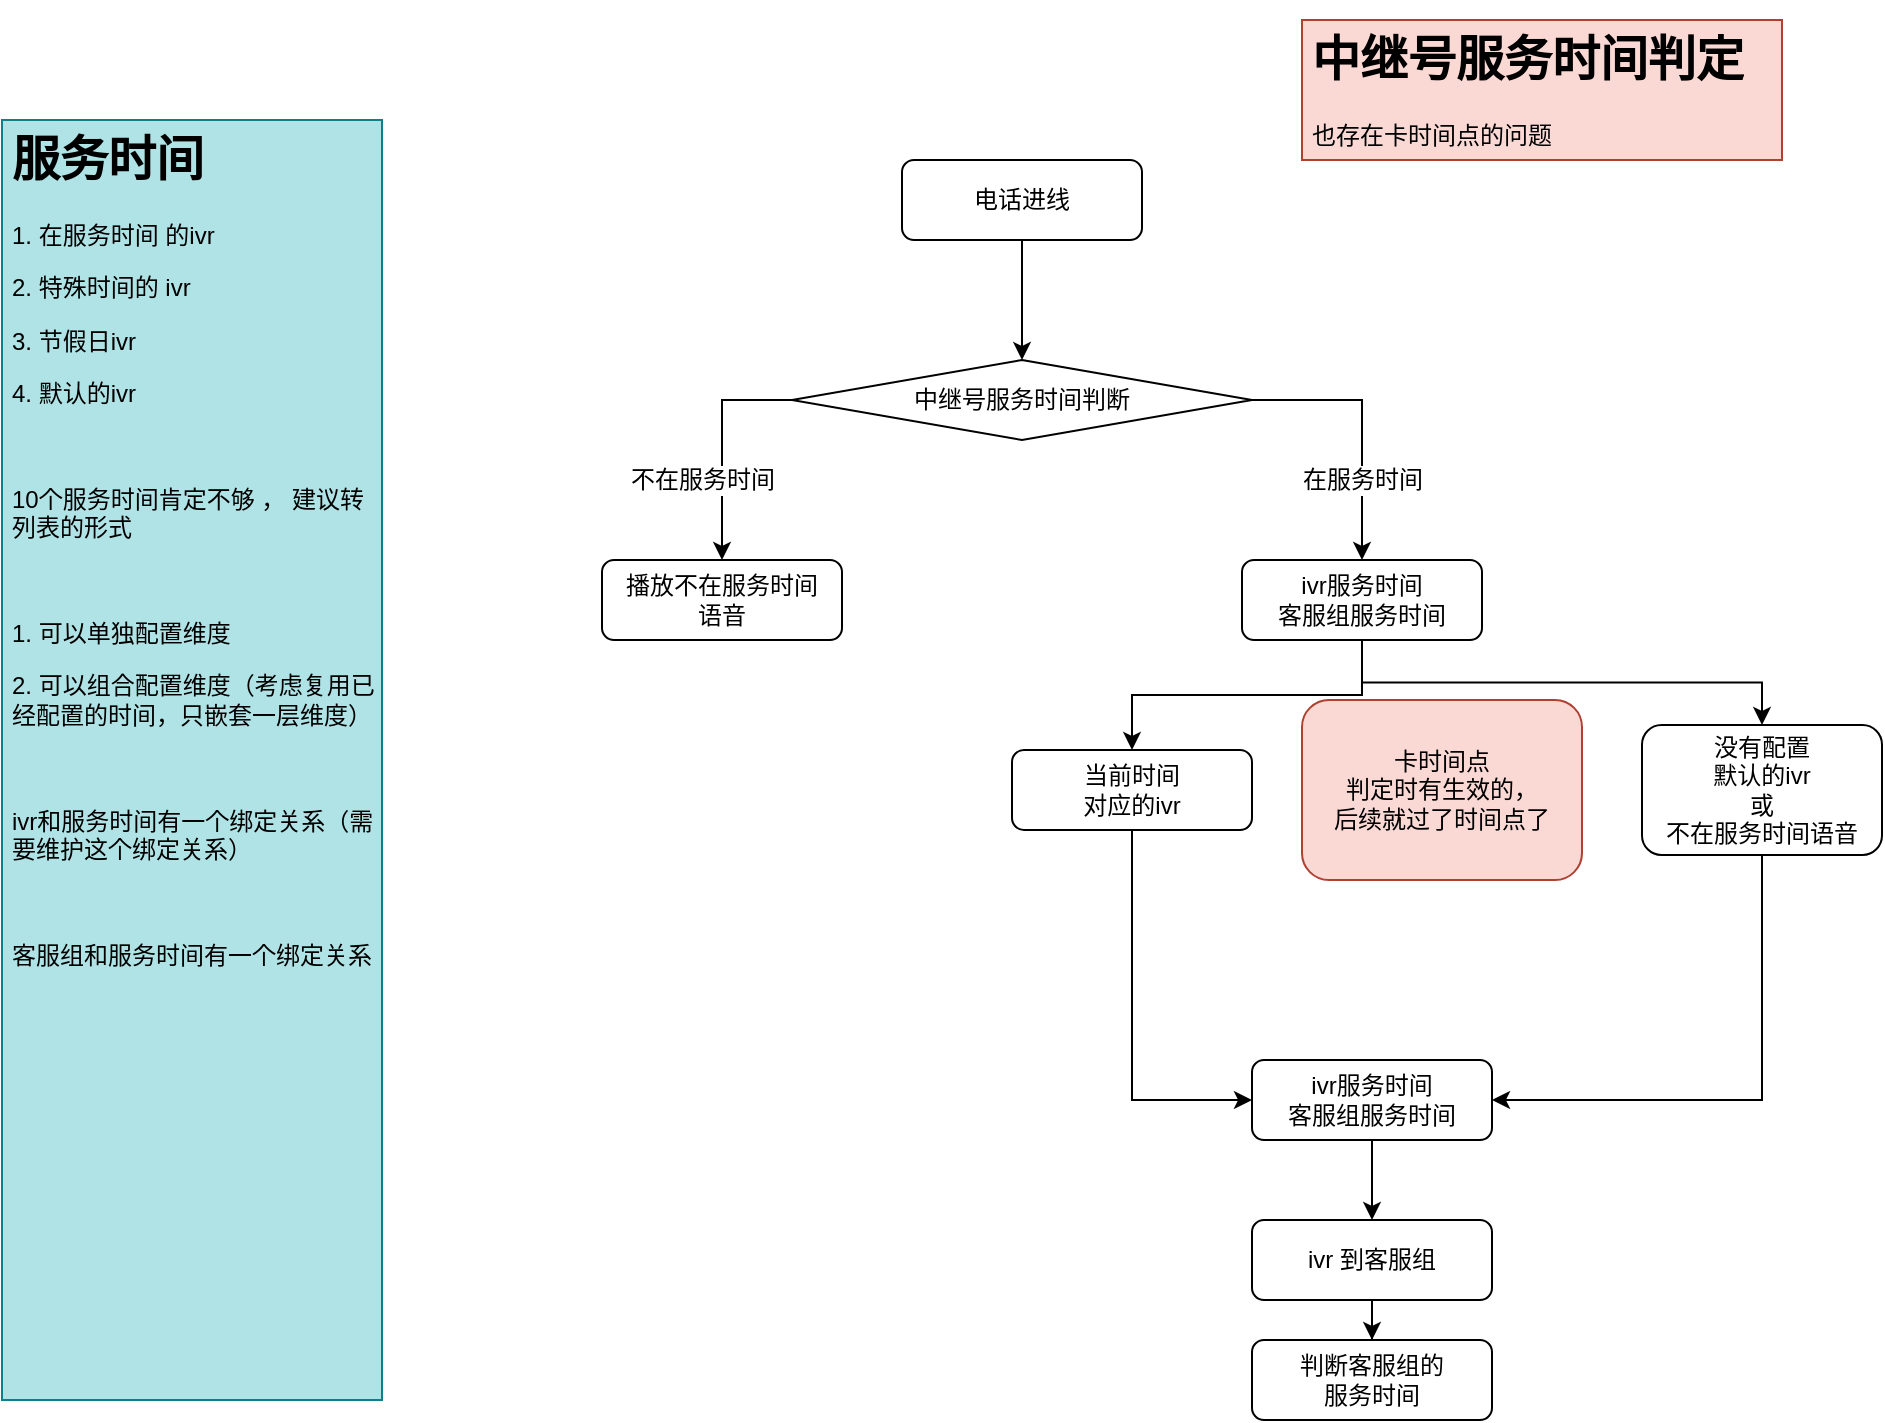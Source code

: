 <mxfile version="12.6.7" type="github">
  <diagram id="C5RBs43oDa-KdzZeNtuy" name="Page-1">
    <mxGraphModel dx="2249" dy="790" grid="1" gridSize="10" guides="1" tooltips="1" connect="1" arrows="1" fold="1" page="1" pageScale="1" pageWidth="827" pageHeight="1169" math="0" shadow="0">
      <root>
        <mxCell id="WIyWlLk6GJQsqaUBKTNV-0"/>
        <mxCell id="WIyWlLk6GJQsqaUBKTNV-1" parent="WIyWlLk6GJQsqaUBKTNV-0"/>
        <mxCell id="XydmrX_YFhf04H4YOuTL-10" style="edgeStyle=orthogonalEdgeStyle;rounded=0;orthogonalLoop=1;jettySize=auto;html=1;entryX=0.5;entryY=0;entryDx=0;entryDy=0;" edge="1" parent="WIyWlLk6GJQsqaUBKTNV-1" source="WIyWlLk6GJQsqaUBKTNV-3" target="XydmrX_YFhf04H4YOuTL-1">
          <mxGeometry relative="1" as="geometry"/>
        </mxCell>
        <mxCell id="WIyWlLk6GJQsqaUBKTNV-3" value="电话进线" style="rounded=1;whiteSpace=wrap;html=1;fontSize=12;glass=0;strokeWidth=1;shadow=0;" parent="WIyWlLk6GJQsqaUBKTNV-1" vertex="1">
          <mxGeometry x="160" y="80" width="120" height="40" as="geometry"/>
        </mxCell>
        <mxCell id="XydmrX_YFhf04H4YOuTL-3" style="edgeStyle=orthogonalEdgeStyle;rounded=0;orthogonalLoop=1;jettySize=auto;html=1;exitX=0;exitY=0.5;exitDx=0;exitDy=0;" edge="1" parent="WIyWlLk6GJQsqaUBKTNV-1" source="XydmrX_YFhf04H4YOuTL-1" target="XydmrX_YFhf04H4YOuTL-2">
          <mxGeometry relative="1" as="geometry"/>
        </mxCell>
        <mxCell id="XydmrX_YFhf04H4YOuTL-4" value="不在服务时间" style="text;html=1;align=center;verticalAlign=middle;resizable=0;points=[];labelBackgroundColor=#ffffff;" vertex="1" connectable="0" parent="XydmrX_YFhf04H4YOuTL-3">
          <mxGeometry x="-0.423" y="-2" relative="1" as="geometry">
            <mxPoint x="-12" y="42" as="offset"/>
          </mxGeometry>
        </mxCell>
        <mxCell id="XydmrX_YFhf04H4YOuTL-8" style="edgeStyle=orthogonalEdgeStyle;rounded=0;orthogonalLoop=1;jettySize=auto;html=1;entryX=0.5;entryY=0;entryDx=0;entryDy=0;exitX=1;exitY=0.5;exitDx=0;exitDy=0;" edge="1" parent="WIyWlLk6GJQsqaUBKTNV-1" source="XydmrX_YFhf04H4YOuTL-1" target="XydmrX_YFhf04H4YOuTL-7">
          <mxGeometry relative="1" as="geometry">
            <mxPoint x="360" y="200" as="sourcePoint"/>
          </mxGeometry>
        </mxCell>
        <mxCell id="XydmrX_YFhf04H4YOuTL-9" value="在服务时间" style="text;html=1;align=center;verticalAlign=middle;resizable=0;points=[];labelBackgroundColor=#ffffff;" vertex="1" connectable="0" parent="XydmrX_YFhf04H4YOuTL-8">
          <mxGeometry x="-0.412" y="2" relative="1" as="geometry">
            <mxPoint x="15" y="42" as="offset"/>
          </mxGeometry>
        </mxCell>
        <mxCell id="XydmrX_YFhf04H4YOuTL-1" value="中继号服务时间判断" style="rhombus;whiteSpace=wrap;html=1;" vertex="1" parent="WIyWlLk6GJQsqaUBKTNV-1">
          <mxGeometry x="105" y="180" width="230" height="40" as="geometry"/>
        </mxCell>
        <mxCell id="XydmrX_YFhf04H4YOuTL-2" value="播放不在服务时间&lt;br&gt;语音" style="rounded=1;whiteSpace=wrap;html=1;fontSize=12;glass=0;strokeWidth=1;shadow=0;" vertex="1" parent="WIyWlLk6GJQsqaUBKTNV-1">
          <mxGeometry x="10" y="280" width="120" height="40" as="geometry"/>
        </mxCell>
        <mxCell id="XydmrX_YFhf04H4YOuTL-13" style="edgeStyle=orthogonalEdgeStyle;rounded=0;orthogonalLoop=1;jettySize=auto;html=1;entryX=0.5;entryY=0;entryDx=0;entryDy=0;" edge="1" parent="WIyWlLk6GJQsqaUBKTNV-1" source="XydmrX_YFhf04H4YOuTL-7" target="XydmrX_YFhf04H4YOuTL-11">
          <mxGeometry relative="1" as="geometry"/>
        </mxCell>
        <mxCell id="XydmrX_YFhf04H4YOuTL-15" style="edgeStyle=orthogonalEdgeStyle;rounded=0;orthogonalLoop=1;jettySize=auto;html=1;exitX=0.5;exitY=1;exitDx=0;exitDy=0;" edge="1" parent="WIyWlLk6GJQsqaUBKTNV-1" source="XydmrX_YFhf04H4YOuTL-7" target="XydmrX_YFhf04H4YOuTL-12">
          <mxGeometry relative="1" as="geometry"/>
        </mxCell>
        <mxCell id="XydmrX_YFhf04H4YOuTL-7" value="ivr服务时间&lt;br&gt;客服组服务时间" style="rounded=1;whiteSpace=wrap;html=1;fontSize=12;glass=0;strokeWidth=1;shadow=0;" vertex="1" parent="WIyWlLk6GJQsqaUBKTNV-1">
          <mxGeometry x="330" y="280" width="120" height="40" as="geometry"/>
        </mxCell>
        <mxCell id="XydmrX_YFhf04H4YOuTL-30" style="edgeStyle=orthogonalEdgeStyle;rounded=0;orthogonalLoop=1;jettySize=auto;html=1;entryX=0;entryY=0.5;entryDx=0;entryDy=0;" edge="1" parent="WIyWlLk6GJQsqaUBKTNV-1" source="XydmrX_YFhf04H4YOuTL-11" target="XydmrX_YFhf04H4YOuTL-29">
          <mxGeometry relative="1" as="geometry"/>
        </mxCell>
        <mxCell id="XydmrX_YFhf04H4YOuTL-11" value="当前时间&lt;br&gt;对应的ivr" style="rounded=1;whiteSpace=wrap;html=1;fontSize=12;glass=0;strokeWidth=1;shadow=0;" vertex="1" parent="WIyWlLk6GJQsqaUBKTNV-1">
          <mxGeometry x="215" y="375" width="120" height="40" as="geometry"/>
        </mxCell>
        <mxCell id="XydmrX_YFhf04H4YOuTL-31" style="edgeStyle=orthogonalEdgeStyle;rounded=0;orthogonalLoop=1;jettySize=auto;html=1;entryX=1;entryY=0.5;entryDx=0;entryDy=0;exitX=0.5;exitY=1;exitDx=0;exitDy=0;" edge="1" parent="WIyWlLk6GJQsqaUBKTNV-1" source="XydmrX_YFhf04H4YOuTL-12" target="XydmrX_YFhf04H4YOuTL-29">
          <mxGeometry relative="1" as="geometry"/>
        </mxCell>
        <mxCell id="XydmrX_YFhf04H4YOuTL-12" value="没有配置&lt;br&gt;默认的ivr&lt;br&gt;或&lt;br&gt;不在服务时间语音" style="rounded=1;whiteSpace=wrap;html=1;fontSize=12;glass=0;strokeWidth=1;shadow=0;" vertex="1" parent="WIyWlLk6GJQsqaUBKTNV-1">
          <mxGeometry x="530" y="362.5" width="120" height="65" as="geometry"/>
        </mxCell>
        <mxCell id="XydmrX_YFhf04H4YOuTL-24" value="&lt;h1&gt;服务时间&lt;/h1&gt;&lt;p&gt;1. 在服务时间 的ivr&lt;/p&gt;&lt;p&gt;2. 特殊时间的 ivr&lt;/p&gt;&lt;p&gt;3. 节假日ivr&lt;/p&gt;&lt;p&gt;4. 默认的ivr&lt;/p&gt;&lt;p&gt;&lt;br&gt;&lt;/p&gt;&lt;p&gt;10个服务时间肯定不够 ， 建议转列表的形式&lt;/p&gt;&lt;p&gt;&lt;br&gt;&lt;/p&gt;&lt;p&gt;1. 可以单独配置维度&lt;/p&gt;&lt;p&gt;2. 可以组合配置维度（考虑复用已经配置的时间，只嵌套一层维度）&lt;/p&gt;&lt;p&gt;&lt;br&gt;&lt;/p&gt;&lt;p&gt;ivr和服务时间有一个绑定关系（需要维护这个绑定关系）&lt;/p&gt;&lt;p&gt;&lt;br&gt;&lt;/p&gt;&lt;p&gt;客服组和服务时间有一个绑定关系&lt;/p&gt;" style="text;html=1;strokeColor=#0e8088;fillColor=#b0e3e6;spacing=5;spacingTop=-20;whiteSpace=wrap;overflow=hidden;rounded=0;align=left;" vertex="1" parent="WIyWlLk6GJQsqaUBKTNV-1">
          <mxGeometry x="-290" y="60" width="190" height="640" as="geometry"/>
        </mxCell>
        <mxCell id="XydmrX_YFhf04H4YOuTL-25" value="卡时间点&lt;br&gt;判定时有生效的，&lt;br&gt;后续就过了时间点了" style="rounded=1;whiteSpace=wrap;html=1;fontSize=12;glass=0;strokeWidth=1;shadow=0;fillColor=#fad9d5;strokeColor=#ae4132;" vertex="1" parent="WIyWlLk6GJQsqaUBKTNV-1">
          <mxGeometry x="360" y="350" width="140" height="90" as="geometry"/>
        </mxCell>
        <mxCell id="XydmrX_YFhf04H4YOuTL-37" style="edgeStyle=orthogonalEdgeStyle;rounded=0;orthogonalLoop=1;jettySize=auto;html=1;entryX=0.5;entryY=0;entryDx=0;entryDy=0;" edge="1" parent="WIyWlLk6GJQsqaUBKTNV-1" source="XydmrX_YFhf04H4YOuTL-29" target="XydmrX_YFhf04H4YOuTL-33">
          <mxGeometry relative="1" as="geometry"/>
        </mxCell>
        <mxCell id="XydmrX_YFhf04H4YOuTL-29" value="ivr服务时间&lt;br&gt;客服组服务时间" style="rounded=1;whiteSpace=wrap;html=1;fontSize=12;glass=0;strokeWidth=1;shadow=0;" vertex="1" parent="WIyWlLk6GJQsqaUBKTNV-1">
          <mxGeometry x="335" y="530" width="120" height="40" as="geometry"/>
        </mxCell>
        <mxCell id="XydmrX_YFhf04H4YOuTL-32" value="&lt;h1&gt;中继号服务时间判定&lt;/h1&gt;&lt;p&gt;也存在卡时间点的问题&lt;/p&gt;" style="text;html=1;strokeColor=#ae4132;fillColor=#fad9d5;spacing=5;spacingTop=-20;whiteSpace=wrap;overflow=hidden;rounded=0;align=left;" vertex="1" parent="WIyWlLk6GJQsqaUBKTNV-1">
          <mxGeometry x="360" y="10" width="240" height="70" as="geometry"/>
        </mxCell>
        <mxCell id="XydmrX_YFhf04H4YOuTL-39" value="" style="edgeStyle=orthogonalEdgeStyle;rounded=0;orthogonalLoop=1;jettySize=auto;html=1;entryX=0.5;entryY=0;entryDx=0;entryDy=0;" edge="1" parent="WIyWlLk6GJQsqaUBKTNV-1" source="XydmrX_YFhf04H4YOuTL-33" target="XydmrX_YFhf04H4YOuTL-34">
          <mxGeometry relative="1" as="geometry">
            <mxPoint x="395" y="730" as="targetPoint"/>
          </mxGeometry>
        </mxCell>
        <mxCell id="XydmrX_YFhf04H4YOuTL-33" value="ivr 到客服组" style="rounded=1;whiteSpace=wrap;html=1;fontSize=12;glass=0;strokeWidth=1;shadow=0;" vertex="1" parent="WIyWlLk6GJQsqaUBKTNV-1">
          <mxGeometry x="335" y="610" width="120" height="40" as="geometry"/>
        </mxCell>
        <mxCell id="XydmrX_YFhf04H4YOuTL-34" value="判断客服组的&lt;br&gt;服务时间" style="rounded=1;whiteSpace=wrap;html=1;fontSize=12;glass=0;strokeWidth=1;shadow=0;" vertex="1" parent="WIyWlLk6GJQsqaUBKTNV-1">
          <mxGeometry x="335" y="670" width="120" height="40" as="geometry"/>
        </mxCell>
      </root>
    </mxGraphModel>
  </diagram>
</mxfile>
